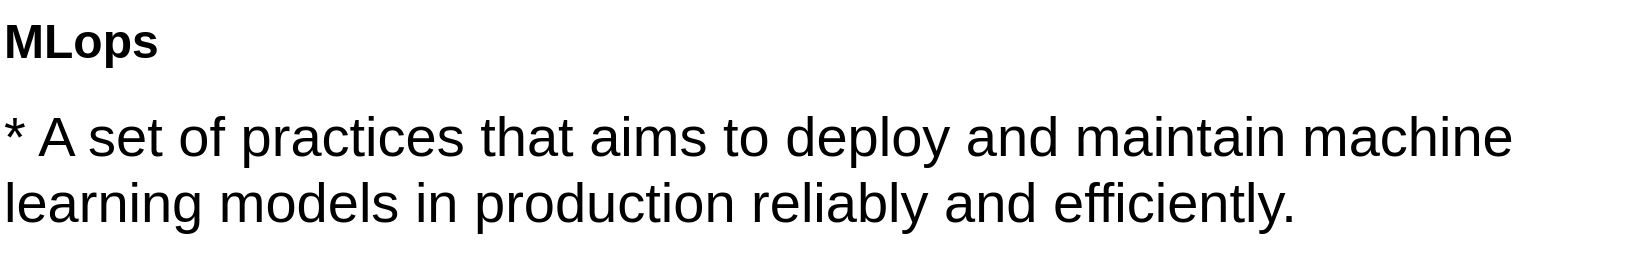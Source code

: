 <mxfile version="24.4.4" type="github">
  <diagram name="Page-1" id="S3WV63hMLyfiwd73OtHw">
    <mxGraphModel dx="954" dy="551" grid="1" gridSize="10" guides="1" tooltips="1" connect="1" arrows="1" fold="1" page="1" pageScale="1" pageWidth="850" pageHeight="1100" math="0" shadow="0">
      <root>
        <mxCell id="0" />
        <mxCell id="1" parent="0" />
        <mxCell id="L0BqzjM5201Pp3WmGv8X-1" value="&lt;h1 style=&quot;margin-top: 0px;&quot;&gt;MLops&lt;br&gt;&lt;/h1&gt;&lt;p&gt;&lt;font style=&quot;font-size: 28px;&quot;&gt;* A set of practices that aims to deploy and maintain machine learning models in production reliably and efficiently.&lt;/font&gt;&lt;/p&gt;&lt;p&gt;&lt;font style=&quot;font-size: 28px;&quot;&gt;* It combines principles from machine learning, software engineering and operations.&lt;br&gt;&lt;/font&gt;&lt;/p&gt;&lt;p&gt;&lt;font style=&quot;font-size: 28px;&quot;&gt;&lt;br&gt;&lt;/font&gt;&lt;/p&gt;&lt;p&gt;&lt;font style=&quot;font-size: 28px;&quot;&gt;Example : - Building up a house&lt;br&gt;&lt;/font&gt;&lt;/p&gt;" style="text;html=1;whiteSpace=wrap;overflow=hidden;rounded=0;" vertex="1" parent="1">
          <mxGeometry x="41" y="20" width="820" height="130" as="geometry" />
        </mxCell>
      </root>
    </mxGraphModel>
  </diagram>
</mxfile>
